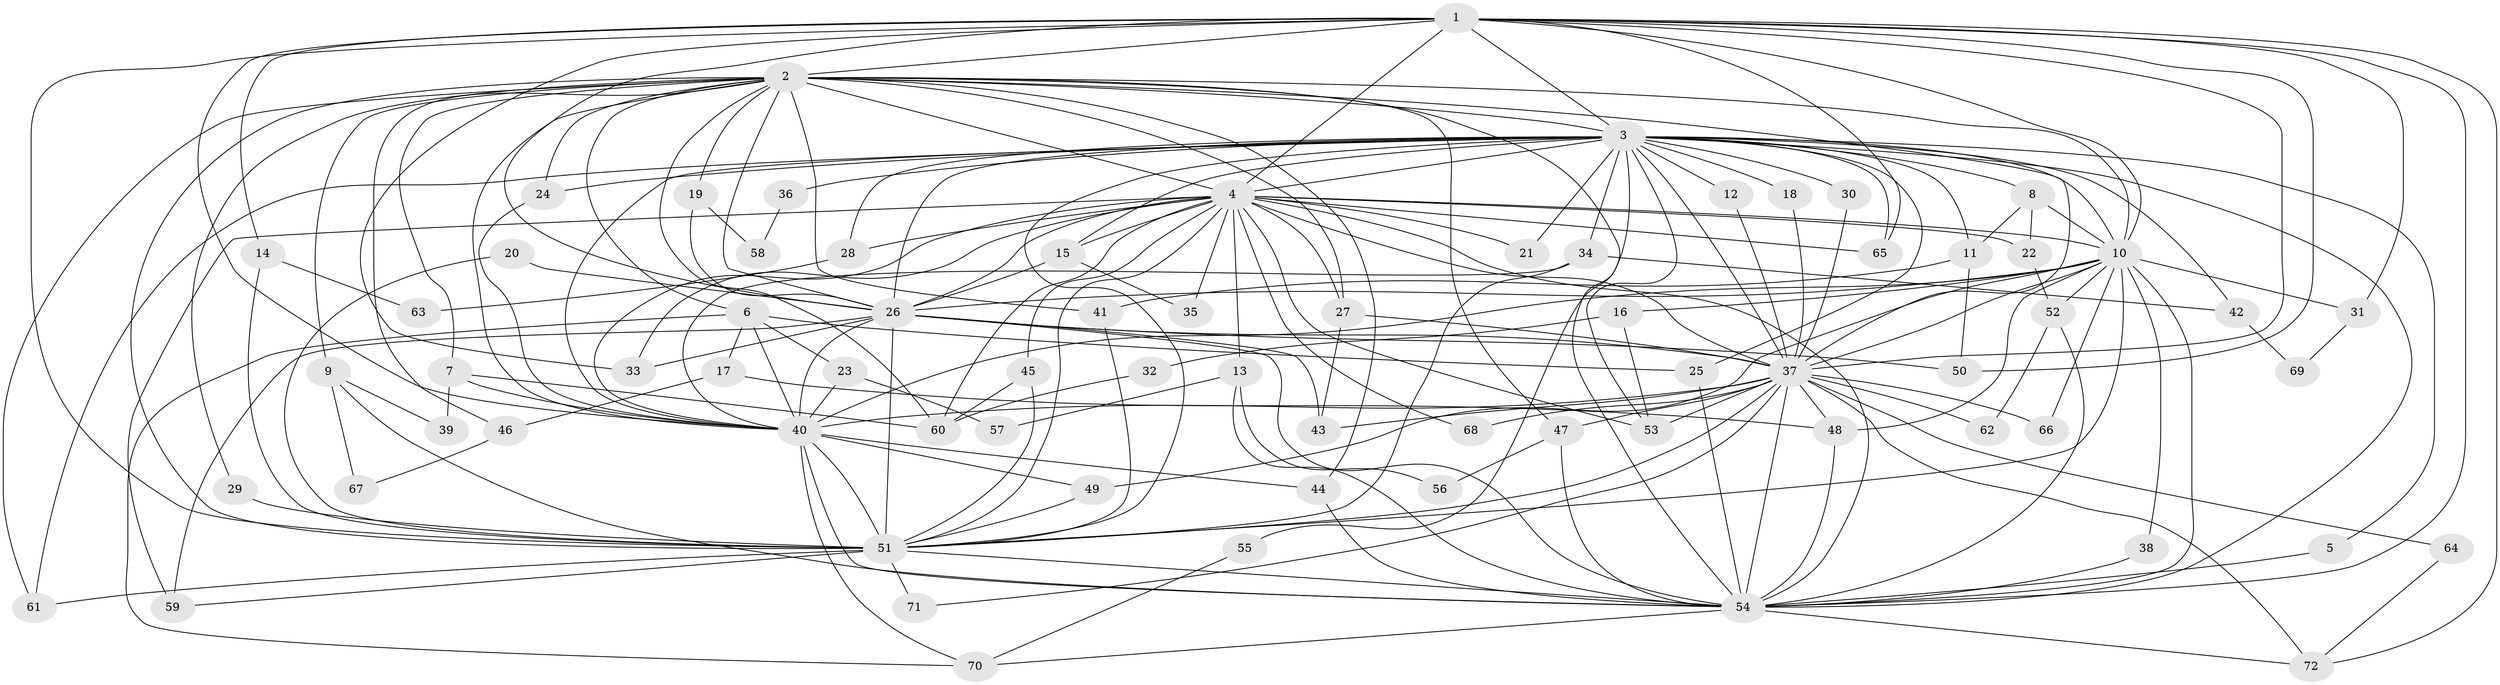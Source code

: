 // original degree distribution, {17: 0.00980392156862745, 19: 0.0196078431372549, 22: 0.0196078431372549, 16: 0.00980392156862745, 24: 0.0196078431372549, 28: 0.00980392156862745, 23: 0.00980392156862745, 2: 0.5098039215686274, 4: 0.14705882352941177, 6: 0.00980392156862745, 3: 0.22549019607843138, 5: 0.00980392156862745}
// Generated by graph-tools (version 1.1) at 2025/36/03/04/25 23:36:37]
// undirected, 72 vertices, 190 edges
graph export_dot {
  node [color=gray90,style=filled];
  1;
  2;
  3;
  4;
  5;
  6;
  7;
  8;
  9;
  10;
  11;
  12;
  13;
  14;
  15;
  16;
  17;
  18;
  19;
  20;
  21;
  22;
  23;
  24;
  25;
  26;
  27;
  28;
  29;
  30;
  31;
  32;
  33;
  34;
  35;
  36;
  37;
  38;
  39;
  40;
  41;
  42;
  43;
  44;
  45;
  46;
  47;
  48;
  49;
  50;
  51;
  52;
  53;
  54;
  55;
  56;
  57;
  58;
  59;
  60;
  61;
  62;
  63;
  64;
  65;
  66;
  67;
  68;
  69;
  70;
  71;
  72;
  1 -- 2 [weight=1.0];
  1 -- 3 [weight=1.0];
  1 -- 4 [weight=1.0];
  1 -- 10 [weight=1.0];
  1 -- 14 [weight=1.0];
  1 -- 26 [weight=1.0];
  1 -- 31 [weight=1.0];
  1 -- 33 [weight=1.0];
  1 -- 37 [weight=1.0];
  1 -- 40 [weight=1.0];
  1 -- 50 [weight=1.0];
  1 -- 51 [weight=2.0];
  1 -- 54 [weight=1.0];
  1 -- 65 [weight=1.0];
  1 -- 72 [weight=1.0];
  2 -- 3 [weight=1.0];
  2 -- 4 [weight=1.0];
  2 -- 6 [weight=1.0];
  2 -- 7 [weight=1.0];
  2 -- 9 [weight=1.0];
  2 -- 10 [weight=2.0];
  2 -- 19 [weight=1.0];
  2 -- 24 [weight=1.0];
  2 -- 26 [weight=1.0];
  2 -- 27 [weight=1.0];
  2 -- 29 [weight=1.0];
  2 -- 37 [weight=1.0];
  2 -- 40 [weight=1.0];
  2 -- 41 [weight=1.0];
  2 -- 44 [weight=1.0];
  2 -- 46 [weight=1.0];
  2 -- 47 [weight=1.0];
  2 -- 51 [weight=1.0];
  2 -- 54 [weight=2.0];
  2 -- 60 [weight=1.0];
  2 -- 61 [weight=1.0];
  3 -- 4 [weight=1.0];
  3 -- 5 [weight=1.0];
  3 -- 8 [weight=1.0];
  3 -- 10 [weight=1.0];
  3 -- 11 [weight=1.0];
  3 -- 12 [weight=1.0];
  3 -- 15 [weight=1.0];
  3 -- 18 [weight=1.0];
  3 -- 21 [weight=1.0];
  3 -- 24 [weight=1.0];
  3 -- 25 [weight=1.0];
  3 -- 26 [weight=1.0];
  3 -- 28 [weight=1.0];
  3 -- 30 [weight=1.0];
  3 -- 34 [weight=1.0];
  3 -- 36 [weight=1.0];
  3 -- 37 [weight=1.0];
  3 -- 40 [weight=1.0];
  3 -- 42 [weight=1.0];
  3 -- 51 [weight=1.0];
  3 -- 53 [weight=1.0];
  3 -- 54 [weight=1.0];
  3 -- 55 [weight=1.0];
  3 -- 61 [weight=1.0];
  3 -- 65 [weight=1.0];
  4 -- 10 [weight=1.0];
  4 -- 13 [weight=1.0];
  4 -- 15 [weight=1.0];
  4 -- 21 [weight=1.0];
  4 -- 22 [weight=1.0];
  4 -- 26 [weight=1.0];
  4 -- 27 [weight=1.0];
  4 -- 28 [weight=1.0];
  4 -- 33 [weight=1.0];
  4 -- 35 [weight=1.0];
  4 -- 37 [weight=1.0];
  4 -- 40 [weight=1.0];
  4 -- 45 [weight=1.0];
  4 -- 51 [weight=1.0];
  4 -- 53 [weight=1.0];
  4 -- 54 [weight=1.0];
  4 -- 59 [weight=1.0];
  4 -- 60 [weight=1.0];
  4 -- 65 [weight=1.0];
  4 -- 68 [weight=1.0];
  5 -- 54 [weight=1.0];
  6 -- 17 [weight=1.0];
  6 -- 23 [weight=1.0];
  6 -- 25 [weight=1.0];
  6 -- 40 [weight=1.0];
  6 -- 70 [weight=1.0];
  7 -- 39 [weight=1.0];
  7 -- 40 [weight=1.0];
  7 -- 60 [weight=1.0];
  8 -- 10 [weight=1.0];
  8 -- 11 [weight=1.0];
  8 -- 22 [weight=1.0];
  9 -- 39 [weight=1.0];
  9 -- 54 [weight=1.0];
  9 -- 67 [weight=1.0];
  10 -- 16 [weight=1.0];
  10 -- 26 [weight=1.0];
  10 -- 31 [weight=1.0];
  10 -- 37 [weight=1.0];
  10 -- 38 [weight=1.0];
  10 -- 40 [weight=2.0];
  10 -- 48 [weight=1.0];
  10 -- 49 [weight=1.0];
  10 -- 51 [weight=1.0];
  10 -- 52 [weight=1.0];
  10 -- 54 [weight=1.0];
  10 -- 66 [weight=1.0];
  11 -- 41 [weight=1.0];
  11 -- 50 [weight=1.0];
  12 -- 37 [weight=1.0];
  13 -- 54 [weight=1.0];
  13 -- 56 [weight=1.0];
  13 -- 57 [weight=1.0];
  14 -- 51 [weight=2.0];
  14 -- 63 [weight=1.0];
  15 -- 26 [weight=1.0];
  15 -- 35 [weight=1.0];
  16 -- 32 [weight=1.0];
  16 -- 53 [weight=1.0];
  17 -- 46 [weight=1.0];
  17 -- 48 [weight=1.0];
  18 -- 37 [weight=1.0];
  19 -- 26 [weight=1.0];
  19 -- 58 [weight=1.0];
  20 -- 26 [weight=1.0];
  20 -- 51 [weight=1.0];
  22 -- 52 [weight=1.0];
  23 -- 40 [weight=1.0];
  23 -- 57 [weight=1.0];
  24 -- 40 [weight=1.0];
  25 -- 54 [weight=1.0];
  26 -- 33 [weight=1.0];
  26 -- 37 [weight=1.0];
  26 -- 40 [weight=2.0];
  26 -- 43 [weight=1.0];
  26 -- 50 [weight=1.0];
  26 -- 51 [weight=1.0];
  26 -- 54 [weight=1.0];
  26 -- 59 [weight=1.0];
  27 -- 37 [weight=1.0];
  27 -- 43 [weight=1.0];
  28 -- 63 [weight=1.0];
  29 -- 51 [weight=2.0];
  30 -- 37 [weight=1.0];
  31 -- 69 [weight=1.0];
  32 -- 60 [weight=1.0];
  34 -- 40 [weight=1.0];
  34 -- 42 [weight=1.0];
  34 -- 51 [weight=1.0];
  36 -- 58 [weight=1.0];
  37 -- 40 [weight=1.0];
  37 -- 43 [weight=1.0];
  37 -- 47 [weight=1.0];
  37 -- 48 [weight=1.0];
  37 -- 51 [weight=1.0];
  37 -- 53 [weight=1.0];
  37 -- 54 [weight=2.0];
  37 -- 62 [weight=1.0];
  37 -- 64 [weight=1.0];
  37 -- 66 [weight=1.0];
  37 -- 68 [weight=1.0];
  37 -- 71 [weight=1.0];
  37 -- 72 [weight=1.0];
  38 -- 54 [weight=1.0];
  40 -- 44 [weight=1.0];
  40 -- 49 [weight=1.0];
  40 -- 51 [weight=1.0];
  40 -- 54 [weight=1.0];
  40 -- 70 [weight=1.0];
  41 -- 51 [weight=1.0];
  42 -- 69 [weight=1.0];
  44 -- 54 [weight=1.0];
  45 -- 51 [weight=1.0];
  45 -- 60 [weight=1.0];
  46 -- 67 [weight=1.0];
  47 -- 54 [weight=1.0];
  47 -- 56 [weight=1.0];
  48 -- 54 [weight=1.0];
  49 -- 51 [weight=1.0];
  51 -- 54 [weight=1.0];
  51 -- 59 [weight=1.0];
  51 -- 61 [weight=1.0];
  51 -- 71 [weight=1.0];
  52 -- 54 [weight=1.0];
  52 -- 62 [weight=1.0];
  54 -- 70 [weight=1.0];
  54 -- 72 [weight=1.0];
  55 -- 70 [weight=1.0];
  64 -- 72 [weight=1.0];
}
